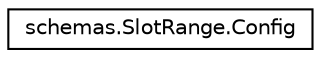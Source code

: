 digraph "Graphical Class Hierarchy"
{
 // LATEX_PDF_SIZE
  edge [fontname="Helvetica",fontsize="10",labelfontname="Helvetica",labelfontsize="10"];
  node [fontname="Helvetica",fontsize="10",shape=record];
  rankdir="LR";
  Node0 [label="schemas.SlotRange.Config",height=0.2,width=0.4,color="black", fillcolor="white", style="filled",URL="$classschemas_1_1SlotRange_1_1Config.html",tooltip=" "];
}
